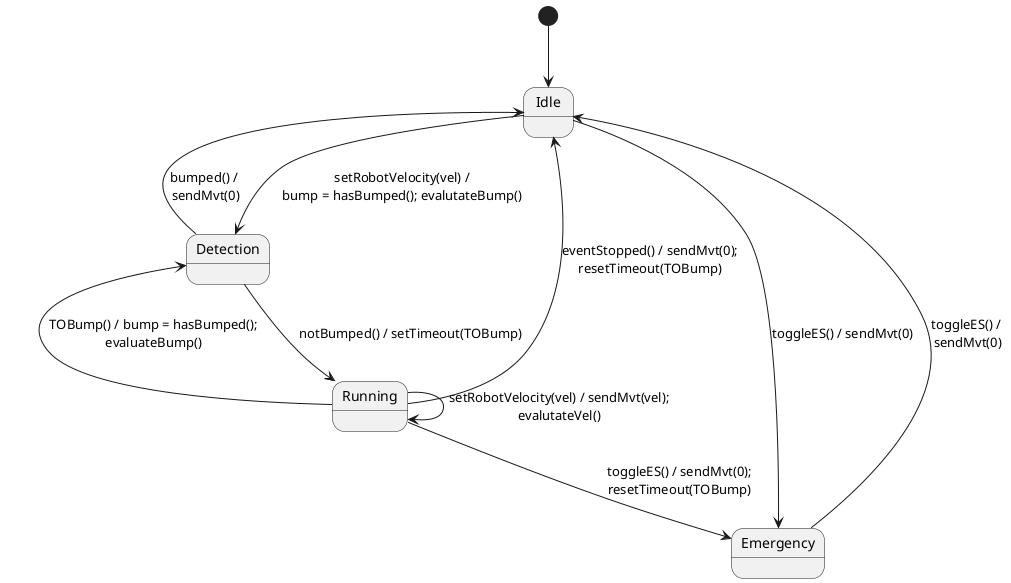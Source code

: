 @startuml
skinparam monochrome true
skinparam packageStyle rect
skinparam shadowing false

[*] --> Idle

Idle --> Detection : setRobotVelocity(vel) /\nbump = hasBumped(); evalutateBump()
Idle --> Emergency : toggleES() / sendMvt(0)

Running --> Running : setRobotVelocity(vel) / sendMvt(vel);\nevalutateVel()
Running --> Idle : eventStopped() / sendMvt(0);\nresetTimeout(TOBump)
Running --> Detection : TOBump() / bump = hasBumped();\nevaluateBump()
Running --> Emergency : toggleES() / sendMvt(0);\nresetTimeout(TOBump)

Detection --> Running : notBumped() / setTimeout(TOBump)
Detection --> Idle : bumped() / \nsendMvt(0)

Emergency --> Idle : toggleES() / \nsendMvt(0)

@enduml
